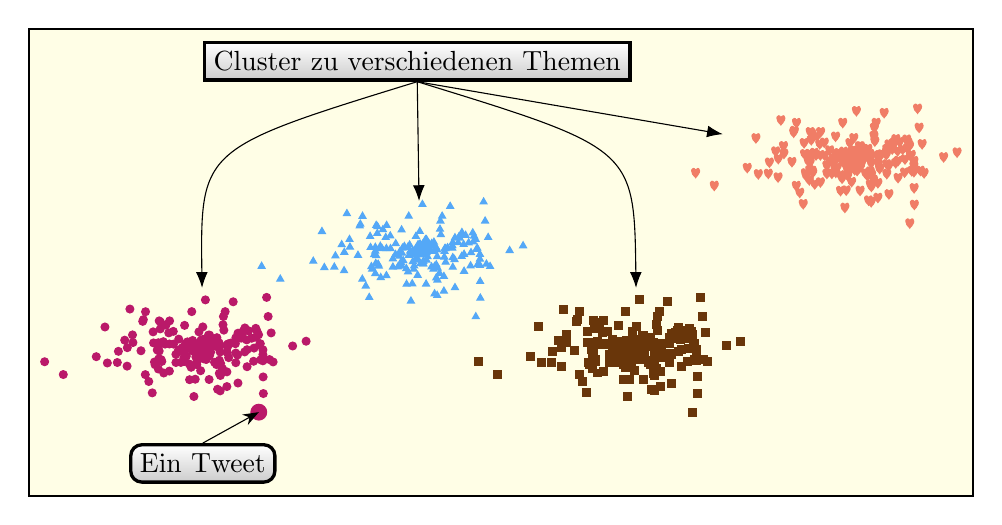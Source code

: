 \begin{tikzpicture}[y=\textwidth/100,x=\textwidth/44, background rectangle/.style={draw=black, thick, fill=yellow!10,},show background rectangle]
\def\marRad{0.5mm}
\definecolor{color0}{rgb}{0.73,0.10,0.41}
\definecolor{color1}{rgb}{0.41,0.21,0.04}
\definecolor{color2}{rgb}{0.33,0.66,0.97}
\definecolor{color3}{rgb}{0.71,0.00,0.15}
\definecolor{color4}{rgb}{0.96,0.16,0.94}
\definecolor{color5}{rgb}{0.55,0.95,0.91}
\definecolor{color6}{rgb}{0.94,0.49,0.40}

\path[fill=color0,draw=color0,mark size=\marRad, mark=*] plot coordinates {(11.03, 13.77)};
\path[fill=color0,draw=color0,mark size=\marRad, mark=*] plot coordinates {(10.76, 8.68)};
\path[fill=color0,draw=color0,mark size=\marRad, mark=*] plot coordinates {(10.76, 7.31)};
\path[fill=color0,draw=color0,mark size=\marRad, mark=*] plot coordinates {(14.14, 10.17)};
\path[fill=color0,draw=color0,mark size=\marRad, mark=*] plot coordinates {(10.55, 10.86)};
\path[fill=color0,draw=color0,mark size=\marRad, mark=*] plot coordinates {(10.40, 10.60)};
\path[fill=color0,draw=color0,mark size=\marRad, mark=*] plot coordinates {(10.28, 10.79)};
\path[fill=color0,draw=color0,mark size=\marRad, mark=*] plot coordinates {(9.16, 12.33)};
\path[fill=color0,draw=color0,mark size=\marRad, mark=*] plot coordinates {(10.02, 10.47)};
\path[fill=color0,draw=color0,mark size=\marRad, mark=*] plot coordinates {(10.01, 10.02)};
\path[fill=color0,draw=color0,mark size=\marRad, mark=*] plot coordinates {(12.57, 11.35)};
\path[fill=color0,draw=color0,mark size=\marRad, mark=*] plot coordinates {(11.40, 14.80)};
\path[fill=color0,draw=color0,mark size=\marRad, mark=*] plot coordinates {(11.14, 10.08)};
\path[fill=color0,draw=color0,mark size=\marRad, mark=*] plot coordinates {(8.46, 7.54)};
\path[fill=color0,draw=color0,mark size=\marRad, mark=*] plot coordinates {(6.78, 10.53)};
\path[fill=color0,draw=color0,mark size=\marRad, mark=*] plot coordinates {(10.01, 10.41)};
\path[fill=color0,draw=color0,mark size=\marRad, mark=*] plot coordinates {(11.13, 9.48)};
\path[fill=color0,draw=color0,mark size=\marRad, mark=*] plot coordinates {(9.65, 6.69)};
\path[fill=color0,draw=color0,mark size=\marRad, mark=*] plot coordinates {(11.88, 11.76)};
\path[fill=color0,draw=color0,mark size=\marRad, mark=*] plot coordinates {(7.51, 6.45)};
\path[fill=color0,draw=color0,mark size=\marRad, mark=*] plot coordinates {(12.79, 5.19)};
\path[fill=color0,draw=color0,mark size=\marRad, mark=*] plot coordinates {(11.52, 9.43)};
\path[fill=color0,draw=color0,mark size=\marRad, mark=*] plot coordinates {(10.00, 10.00)};
\path[fill=color0,draw=color0,mark size=\marRad, mark=*] plot coordinates {(10.19, 9.88)};
\path[fill=color0,draw=color0,mark size=\marRad, mark=*] plot coordinates {(5.49, 12.16)};
\path[fill=color0,draw=color0,mark size=2*\marRad, mark=*] plot coordinates {(12.58, 3.24)};
\path[fill=color0,draw=color0,mark size=\marRad, mark=*] plot coordinates {(11.15, 10.37)};
\path[fill=color0,draw=color0,mark size=\marRad, mark=*] plot coordinates {(11.28, 10.47)};
\path[fill=color0,draw=color0,mark size=\marRad, mark=*] plot coordinates {(9.68, 9.02)};
\path[fill=color0,draw=color0,mark size=\marRad, mark=*] plot coordinates {(10.95, 13.26)};
\path[fill=color0,draw=color0,mark size=\marRad, mark=*] plot coordinates {(9.72, 8.21)};
\path[fill=color0,draw=color0,mark size=\marRad, mark=*] plot coordinates {(12.04, 9.78)};
\path[fill=color0,draw=color0,mark size=\marRad, mark=*] plot coordinates {(10.55, 10.90)};
\path[fill=color0,draw=color0,mark size=\marRad, mark=*] plot coordinates {(9.24, 9.11)};
\path[fill=color0,draw=color0,mark size=\marRad, mark=*] plot coordinates {(10.17, 10.60)};
\path[fill=color0,draw=color0,mark size=\marRad, mark=*] plot coordinates {(9.86, 9.20)};
\path[fill=color0,draw=color0,mark size=\marRad, mark=*] plot coordinates {(10.01, 10.01)};
\path[fill=color0,draw=color0,mark size=\marRad, mark=*] plot coordinates {(9.80, 9.22)};
\path[fill=color0,draw=color0,mark size=\marRad, mark=*] plot coordinates {(9.80, 9.82)};
\path[fill=color0,draw=color0,mark size=\marRad, mark=*] plot coordinates {(10.31, 9.96)};
\path[fill=color0,draw=color0,mark size=\marRad, mark=*] plot coordinates {(7.99, 9.64)};
\path[fill=color0,draw=color0,mark size=\marRad, mark=*] plot coordinates {(9.50, 9.67)};
\path[fill=color0,draw=color0,mark size=\marRad, mark=*] plot coordinates {(8.11, 8.55)};
\path[fill=color0,draw=color0,mark size=\marRad, mark=*] plot coordinates {(8.30, 12.36)};
\path[fill=color0,draw=color0,mark size=\marRad, mark=*] plot coordinates {(11.11, 5.92)};
\path[fill=color0,draw=color0,mark size=\marRad, mark=*] plot coordinates {(12.04, 8.00)};
\path[fill=color0,draw=color0,mark size=\marRad, mark=*] plot coordinates {(7.23, 12.75)};
\path[fill=color0,draw=color0,mark size=\marRad, mark=*] plot coordinates {(10.16, 8.78)};
\path[fill=color0,draw=color0,mark size=\marRad, mark=*] plot coordinates {(10.80, 10.23)};
\path[fill=color0,draw=color0,mark size=\marRad, mark=*] plot coordinates {(8.65, 10.37)};
\path[fill=color0,draw=color0,mark size=\marRad, mark=*] plot coordinates {(11.50, 10.68)};
\path[fill=color0,draw=color0,mark size=\marRad, mark=*] plot coordinates {(9.83, 9.72)};
\path[fill=color0,draw=color0,mark size=\marRad, mark=*] plot coordinates {(10.01, 10.86)};
\path[fill=color0,draw=color0,mark size=\marRad, mark=*] plot coordinates {(10.14, 10.52)};
\path[fill=color0,draw=color0,mark size=\marRad, mark=*] plot coordinates {(11.62, 6.29)};
\path[fill=color0,draw=color0,mark size=\marRad, mark=*] plot coordinates {(12.65, 10.41)};
\path[fill=color0,draw=color0,mark size=\marRad, mark=*] plot coordinates {(11.93, 9.55)};
\path[fill=color0,draw=color0,mark size=\marRad, mark=*] plot coordinates {(7.67, 5.26)};
\path[fill=color0,draw=color0,mark size=\marRad, mark=*] plot coordinates {(9.90, 7.58)};
\path[fill=color0,draw=color0,mark size=\marRad, mark=*] plot coordinates {(12.67, 8.72)};
\path[fill=color0,draw=color0,mark size=\marRad, mark=*] plot coordinates {(12.11, 11.76)};
\path[fill=color0,draw=color0,mark size=\marRad, mark=*] plot coordinates {(10.68, 5.64)};
\path[fill=color0,draw=color0,mark size=\marRad, mark=*] plot coordinates {(10.61, 10.66)};
\path[fill=color0,draw=color0,mark size=\marRad, mark=*] plot coordinates {(11.60, 9.23)};
\path[fill=color0,draw=color0,mark size=\marRad, mark=*] plot coordinates {(8.99, 8.45)};
\path[fill=color0,draw=color0,mark size=\marRad, mark=*] plot coordinates {(11.50, 10.41)};
\path[fill=color0,draw=color0,mark size=\marRad, mark=*] plot coordinates {(10.31, 11.31)};
\path[fill=color0,draw=color0,mark size=\marRad, mark=*] plot coordinates {(12.44, 12.02)};
\path[fill=color0,draw=color0,mark size=\marRad, mark=*] plot coordinates {(12.77, 8.62)};
\path[fill=color0,draw=color0,mark size=\marRad, mark=*] plot coordinates {(7.71, 11.65)};
\path[fill=color0,draw=color0,mark size=\marRad, mark=*] plot coordinates {(10.29, 6.66)};
\path[fill=color0,draw=color0,mark size=\marRad, mark=*] plot coordinates {(10.82, 8.34)};
\path[fill=color0,draw=color0,mark size=\marRad, mark=*] plot coordinates {(13.01, 13.26)};
\path[fill=color0,draw=color0,mark size=\marRad, mark=*] plot coordinates {(2.71, 8.52)};
\path[fill=color0,draw=color0,mark size=\marRad, mark=*] plot coordinates {(10.26, 11.31)};
\path[fill=color0,draw=color0,mark size=\marRad, mark=*] plot coordinates {(10.80, 5.47)};
\path[fill=color0,draw=color0,mark size=\marRad, mark=*] plot coordinates {(8.26, 10.37)};
\path[fill=color0,draw=color0,mark size=\marRad, mark=*] plot coordinates {(12.36, 9.95)};
\path[fill=color0,draw=color0,mark size=\marRad, mark=*] plot coordinates {(7.35, 7.17)};
\path[fill=color0,draw=color0,mark size=\marRad, mark=*] plot coordinates {(9.92, 9.19)};
\path[fill=color0,draw=color0,mark size=\marRad, mark=*] plot coordinates {(5.60, 8.39)};
\path[fill=color0,draw=color0,mark size=\marRad, mark=*] plot coordinates {(10.00, 12.17)};
\path[fill=color0,draw=color0,mark size=\marRad, mark=*] plot coordinates {(10.16, 9.04)};
\path[fill=color0,draw=color0,mark size=\marRad, mark=*] plot coordinates {(10.03, 10.52)};
\path[fill=color0,draw=color0,mark size=\marRad, mark=*] plot coordinates {(8.47, 12.80)};
\path[fill=color0,draw=color0,mark size=\marRad, mark=*] plot coordinates {(10.44, 10.32)};
\path[fill=color0,draw=color0,mark size=\marRad, mark=*] plot coordinates {(12.25, 10.98)};
\path[fill=color0,draw=color0,mark size=\marRad, mark=*] plot coordinates {(6.76, 11.33)};
\path[fill=color0,draw=color0,mark size=\marRad, mark=*] plot coordinates {(10.63, 8.22)};
\path[fill=color0,draw=color0,mark size=\marRad, mark=*] plot coordinates {(11.52, 8.42)};
\path[fill=color0,draw=color0,mark size=\marRad, mark=*] plot coordinates {(9.29, 10.60)};
\path[fill=color0,draw=color0,mark size=\marRad, mark=*] plot coordinates {(9.92, 10.79)};
\path[fill=color0,draw=color0,mark size=\marRad, mark=*] plot coordinates {(9.70, 9.85)};
\path[fill=color0,draw=color0,mark size=\marRad, mark=*] plot coordinates {(9.91, 9.92)};
\path[fill=color0,draw=color0,mark size=\marRad, mark=*] plot coordinates {(11.80, 11.60)};
\path[fill=color0,draw=color0,mark size=\marRad, mark=*] plot coordinates {(10.93, 12.40)};
\path[fill=color0,draw=color0,mark size=\marRad, mark=*] plot coordinates {(9.17, 8.55)};
\path[fill=color0,draw=color0,mark size=\marRad, mark=*] plot coordinates {(12.50, 11.69)};
\path[fill=color0,draw=color0,mark size=\marRad, mark=*] plot coordinates {(7.99, 12.80)};
\path[fill=color0,draw=color0,mark size=\marRad, mark=*] plot coordinates {(10.16, 10.05)};
\path[fill=color0,draw=color0,mark size=\marRad, mark=*] plot coordinates {(7.97, 8.82)};
\path[fill=color0,draw=color0,mark size=\marRad, mark=*] plot coordinates {(7.26, 12.93)};
\path[fill=color0,draw=color0,mark size=\marRad, mark=*] plot coordinates {(10.13, 10.84)};
\path[fill=color0,draw=color0,mark size=\marRad, mark=*] plot coordinates {(9.67, 10.12)};
\path[fill=color0,draw=color0,mark size=\marRad, mark=*] plot coordinates {(11.11, 7.46)};
\path[fill=color0,draw=color0,mark size=\marRad, mark=*] plot coordinates {(8.20, 7.34)};
\path[fill=color0,draw=color0,mark size=\marRad, mark=*] plot coordinates {(11.18, 10.38)};
\path[fill=color0,draw=color0,mark size=\marRad, mark=*] plot coordinates {(14.76, 10.67)};
\path[fill=color0,draw=color0,mark size=\marRad, mark=*] plot coordinates {(7.77, 8.49)};
\path[fill=color0,draw=color0,mark size=\marRad, mark=*] plot coordinates {(12.77, 9.27)};
\path[fill=color0,draw=color0,mark size=\marRad, mark=*] plot coordinates {(9.69, 10.06)};
\path[fill=color0,draw=color0,mark size=\marRad, mark=*] plot coordinates {(8.05, 12.68)};
\path[fill=color0,draw=color0,mark size=\marRad, mark=*] plot coordinates {(10.11, 9.76)};
\path[fill=color0,draw=color0,mark size=\marRad, mark=*] plot coordinates {(10.00, 10.35)};
\path[fill=color0,draw=color0,mark size=\marRad, mark=*] plot coordinates {(9.93, 10.65)};
\path[fill=color0,draw=color0,mark size=\marRad, mark=*] plot coordinates {(9.46, 7.94)};
\path[fill=color0,draw=color0,mark size=\marRad, mark=*] plot coordinates {(13.07, 8.75)};
\path[fill=color0,draw=color0,mark size=\marRad, mark=*] plot coordinates {(11.52, 11.02)};
\path[fill=color0,draw=color0,mark size=\marRad, mark=*] plot coordinates {(10.04, 8.83)};
\path[fill=color0,draw=color0,mark size=\marRad, mark=*] plot coordinates {(9.13, 8.94)};
\path[fill=color0,draw=color0,mark size=\marRad, mark=*] plot coordinates {(8.46, 10.38)};
\path[fill=color0,draw=color0,mark size=\marRad, mark=*] plot coordinates {(11.62, 11.51)};
\path[fill=color0,draw=color0,mark size=\marRad, mark=*] plot coordinates {(10.17, 10.06)};
\path[fill=color0,draw=color0,mark size=\marRad, mark=*] plot coordinates {(6.06, 8.44)};
\path[fill=color0,draw=color0,mark size=\marRad, mark=*] plot coordinates {(9.45, 10.51)};
\path[fill=color0,draw=color0,mark size=\marRad, mark=*] plot coordinates {(12.02, 10.81)};
\path[fill=color0,draw=color0,mark size=\marRad, mark=*] plot coordinates {(10.81, 7.08)};
\path[fill=color0,draw=color0,mark size=\marRad, mark=*] plot coordinates {(11.19, 8.95)};
\path[fill=color0,draw=color0,mark size=\marRad, mark=*] plot coordinates {(10.41, 10.92)};
\path[fill=color0,draw=color0,mark size=\marRad, mark=*] plot coordinates {(7.36, 13.76)};
\path[fill=color0,draw=color0,mark size=\marRad, mark=*] plot coordinates {(7.73, 10.49)};
\path[fill=color0,draw=color0,mark size=\marRad, mark=*] plot coordinates {(10.54, 8.46)};
\path[fill=color0,draw=color0,mark size=\marRad, mark=*] plot coordinates {(7.95, 10.51)};
\path[fill=color0,draw=color0,mark size=\marRad, mark=*] plot coordinates {(9.99, 9.90)};
\path[fill=color0,draw=color0,mark size=\marRad, mark=*] plot coordinates {(3.57, 7.18)};
\path[fill=color0,draw=color0,mark size=\marRad, mark=*] plot coordinates {(7.80, 8.21)};
\path[fill=color0,draw=color0,mark size=\marRad, mark=*] plot coordinates {(11.94, 12.06)};
\path[fill=color0,draw=color0,mark size=\marRad, mark=*] plot coordinates {(8.89, 10.89)};
\path[fill=color0,draw=color0,mark size=\marRad, mark=*] plot coordinates {(10.23, 10.42)};
\path[fill=color0,draw=color0,mark size=\marRad, mark=*] plot coordinates {(12.61, 10.29)};
\path[fill=color0,draw=color0,mark size=\marRad, mark=*] plot coordinates {(9.80, 10.18)};
\path[fill=color0,draw=color0,mark size=\marRad, mark=*] plot coordinates {(10.97, 11.83)};
\path[fill=color0,draw=color0,mark size=\marRad, mark=*] plot coordinates {(8.04, 11.96)};
\path[fill=color0,draw=color0,mark size=\marRad, mark=*] plot coordinates {(10.14, 9.91)};
\path[fill=color0,draw=color0,mark size=\marRad, mark=*] plot coordinates {(10.65, 11.04)};
\path[fill=color0,draw=color0,mark size=\marRad, mark=*] plot coordinates {(10.12, 15.00)};
\path[fill=color0,draw=color0,mark size=\marRad, mark=*] plot coordinates {(11.77, 10.99)};
\path[fill=color0,draw=color0,mark size=\marRad, mark=*] plot coordinates {(9.49, 13.77)};
\path[fill=color0,draw=color0,mark size=\marRad, mark=*] plot coordinates {(12.78, 6.93)};
\path[fill=color0,draw=color0,mark size=\marRad, mark=*] plot coordinates {(7.95, 7.76)};
\path[fill=color0,draw=color0,mark size=\marRad, mark=*] plot coordinates {(8.76, 8.44)};
\path[fill=color0,draw=color0,mark size=\marRad, mark=*] plot coordinates {(10.74, 10.34)};
\path[fill=color0,draw=color0,mark size=\marRad, mark=*] plot coordinates {(5.09, 9.05)};
\path[fill=color0,draw=color0,mark size=\marRad, mark=*] plot coordinates {(12.34, 8.57)};
\path[fill=color0,draw=color0,mark size=\marRad, mark=*] plot coordinates {(9.20, 10.42)};
\path[fill=color0,draw=color0,mark size=\marRad, mark=*] plot coordinates {(9.07, 10.02)};
\path[fill=color0,draw=color0,mark size=\marRad, mark=*] plot coordinates {(8.76, 9.30)};
\path[fill=color0,draw=color0,mark size=\marRad, mark=*] plot coordinates {(8.18, 10.62)};
\path[fill=color0,draw=color0,mark size=\marRad, mark=*] plot coordinates {(12.94, 15.26)};
\path[fill=color0,draw=color0,mark size=\marRad, mark=*] plot coordinates {(10.91, 7.79)};
\path[fill=color0,draw=color0,mark size=\marRad, mark=*] plot coordinates {(9.74, 8.57)};
\path[fill=color0,draw=color0,mark size=\marRad, mark=*] plot coordinates {(9.18, 9.89)};
\path[fill=color0,draw=color0,mark size=\marRad, mark=*] plot coordinates {(8.88, 9.76)};
\path[fill=color0,draw=color0,mark size=\marRad, mark=*] plot coordinates {(9.82, 11.65)};
\path[fill=color0,draw=color0,mark size=\marRad, mark=*] plot coordinates {(12.46, 11.08)};
\path[fill=color0,draw=color0,mark size=\marRad, mark=*] plot coordinates {(7.90, 9.75)};
\path[fill=color0,draw=color0,mark size=\marRad, mark=*] plot coordinates {(9.39, 6.64)};
\path[fill=color0,draw=color0,mark size=\marRad, mark=*] plot coordinates {(9.68, 9.94)};
\path[fill=color0,draw=color0,mark size=\marRad, mark=*] plot coordinates {(8.64, 11.70)};
\path[fill=color0,draw=color0,mark size=\marRad, mark=*] plot coordinates {(13.24, 8.50)};
\path[fill=color0,draw=color0,mark size=\marRad, mark=*] plot coordinates {(6.40, 10.78)};
\path[fill=color0,draw=color0,mark size=\marRad, mark=*] plot coordinates {(10.68, 8.50)};
\path[fill=color0,draw=color0,mark size=\marRad, mark=*] plot coordinates {(10.01, 10.02)};
\path[fill=color0,draw=color0,mark size=\marRad, mark=*] plot coordinates {(10.15, 8.76)};
\path[fill=color0,draw=color0,mark size=\marRad, mark=*] plot coordinates {(8.43, 11.54)};
\path[fill=color0,draw=color0,mark size=\marRad, mark=*] plot coordinates {(9.93, 10.43)};
\path[fill=color0,draw=color0,mark size=\marRad, mark=*] plot coordinates {(10.01, 10.00)};
\path[fill=color0,draw=color0,mark size=\marRad, mark=*] plot coordinates {(9.59, 4.88)};
\path[fill=color0,draw=color0,mark size=\marRad, mark=*] plot coordinates {(10.31, 9.16)};
\path[fill=color0,draw=color0,mark size=\marRad, mark=*] plot coordinates {(11.83, 11.48)};
\path[fill=color0,draw=color0,mark size=\marRad, mark=*] plot coordinates {(6.51, 8.06)};
\path[fill=color0,draw=color0,mark size=\marRad, mark=*] plot coordinates {(10.41, 10.10)};
\path[fill=color0,draw=color0,mark size=\marRad, mark=*] plot coordinates {(10.75, 10.50)};
\path[fill=color0,draw=color0,mark size=\marRad, mark=*] plot coordinates {(9.05, 9.59)};
\path[fill=color0,draw=color0,mark size=\marRad, mark=*] plot coordinates {(6.64, 14.04)};
\path[fill=color0,draw=color0,mark size=\marRad, mark=*] plot coordinates {(10.66, 10.08)};
\path[fill=color0,draw=color0,mark size=\marRad, mark=*] plot coordinates {(9.38, 8.28)};
\path[fill=color0,draw=color0,mark size=\marRad, mark=*] plot coordinates {(8.08, 8.74)};
\path[fill=color0,draw=color0,mark size=\marRad, mark=*] plot coordinates {(12.77, 9.77)};
\path[fill=color0,draw=color0,mark size=\marRad, mark=*] plot coordinates {(10.80, 9.54)};
\path[fill=color0,draw=color0,mark size=\marRad, mark=*] plot coordinates {(9.82, 10.37)};
\path[fill=color0,draw=color0,mark size=\marRad, mark=*] plot coordinates {(6.11, 9.61)};
\path[fill=color0,draw=color0,mark size=\marRad, mark=*] plot coordinates {(7.15, 9.67)};
\path[fill=color0,draw=color0,mark size=\marRad, mark=*] plot coordinates {(9.56, 10.12)};
\path[fill=color0,draw=color0,mark size=\marRad, mark=*] plot coordinates {(7.95, 10.11)};
\path[fill=color0,draw=color0,mark size=\marRad, mark=*] plot coordinates {(10.36, 9.52)};
\path[fill=color0,draw=color0,mark size=\marRad, mark=*] plot coordinates {(13.15, 11.54)};
\path[fill=color0,draw=color0,mark size=\marRad, mark=*] plot coordinates {(10.06, 9.72)};
\path[fill=color0,draw=color0,mark size=\marRad, mark=*] plot coordinates {(9.53, 10.75)};
\path[fill=color0,draw=color0,mark size=\marRad, mark=*] plot coordinates {(6.52, 9.99)};
\path[fill=color1,draw=color1,mark size=\marRad, mark=square*] plot coordinates {(31.03, 13.77)};
\path[fill=color1,draw=color1,mark size=\marRad, mark=square*] plot coordinates {(30.76, 8.68)};
\path[fill=color1,draw=color1,mark size=\marRad, mark=square*] plot coordinates {(30.76, 7.31)};
\path[fill=color1,draw=color1,mark size=\marRad, mark=square*] plot coordinates {(34.14, 10.17)};
\path[fill=color1,draw=color1,mark size=\marRad, mark=square*] plot coordinates {(30.55, 10.86)};
\path[fill=color1,draw=color1,mark size=\marRad, mark=square*] plot coordinates {(30.40, 10.60)};
\path[fill=color1,draw=color1,mark size=\marRad, mark=square*] plot coordinates {(30.28, 10.79)};
\path[fill=color1,draw=color1,mark size=\marRad, mark=square*] plot coordinates {(29.16, 12.33)};
\path[fill=color1,draw=color1,mark size=\marRad, mark=square*] plot coordinates {(30.02, 10.47)};
\path[fill=color1,draw=color1,mark size=\marRad, mark=square*] plot coordinates {(30.01, 10.02)};
\path[fill=color1,draw=color1,mark size=\marRad, mark=square*] plot coordinates {(32.57, 11.35)};
\path[fill=color1,draw=color1,mark size=\marRad, mark=square*] plot coordinates {(31.40, 14.80)};
\path[fill=color1,draw=color1,mark size=\marRad, mark=square*] plot coordinates {(31.14, 10.08)};
\path[fill=color1,draw=color1,mark size=\marRad, mark=square*] plot coordinates {(28.46, 7.54)};
\path[fill=color1,draw=color1,mark size=\marRad, mark=square*] plot coordinates {(26.78, 10.53)};
\path[fill=color1,draw=color1,mark size=\marRad, mark=square*] plot coordinates {(30.01, 10.41)};
\path[fill=color1,draw=color1,mark size=\marRad, mark=square*] plot coordinates {(31.13, 9.48)};
\path[fill=color1,draw=color1,mark size=\marRad, mark=square*] plot coordinates {(29.65, 6.69)};
\path[fill=color1,draw=color1,mark size=\marRad, mark=square*] plot coordinates {(31.88, 11.76)};
\path[fill=color1,draw=color1,mark size=\marRad, mark=square*] plot coordinates {(27.51, 6.45)};
\path[fill=color1,draw=color1,mark size=\marRad, mark=square*] plot coordinates {(32.79, 5.19)};
\path[fill=color1,draw=color1,mark size=\marRad, mark=square*] plot coordinates {(31.52, 9.43)};
\path[fill=color1,draw=color1,mark size=\marRad, mark=square*] plot coordinates {(30.00, 10.00)};
\path[fill=color1,draw=color1,mark size=\marRad, mark=square*] plot coordinates {(30.19, 9.88)};
\path[fill=color1,draw=color1,mark size=\marRad, mark=square*] plot coordinates {(25.49, 12.16)};
\path[fill=color1,draw=color1,mark size=\marRad, mark=square*] plot coordinates {(32.58, 3.24)};
\path[fill=color1,draw=color1,mark size=\marRad, mark=square*] plot coordinates {(31.15, 10.37)};
\path[fill=color1,draw=color1,mark size=\marRad, mark=square*] plot coordinates {(31.28, 10.47)};
\path[fill=color1,draw=color1,mark size=\marRad, mark=square*] plot coordinates {(29.68, 9.02)};
\path[fill=color1,draw=color1,mark size=\marRad, mark=square*] plot coordinates {(30.95, 13.26)};
\path[fill=color1,draw=color1,mark size=\marRad, mark=square*] plot coordinates {(29.72, 8.21)};
\path[fill=color1,draw=color1,mark size=\marRad, mark=square*] plot coordinates {(32.04, 9.78)};
\path[fill=color1,draw=color1,mark size=\marRad, mark=square*] plot coordinates {(30.55, 10.90)};
\path[fill=color1,draw=color1,mark size=\marRad, mark=square*] plot coordinates {(29.24, 9.11)};
\path[fill=color1,draw=color1,mark size=\marRad, mark=square*] plot coordinates {(30.17, 10.60)};
\path[fill=color1,draw=color1,mark size=\marRad, mark=square*] plot coordinates {(29.86, 9.20)};
\path[fill=color1,draw=color1,mark size=\marRad, mark=square*] plot coordinates {(30.01, 10.01)};
\path[fill=color1,draw=color1,mark size=\marRad, mark=square*] plot coordinates {(29.80, 9.22)};
\path[fill=color1,draw=color1,mark size=\marRad, mark=square*] plot coordinates {(29.80, 9.82)};
\path[fill=color1,draw=color1,mark size=\marRad, mark=square*] plot coordinates {(30.31, 9.96)};
\path[fill=color1,draw=color1,mark size=\marRad, mark=square*] plot coordinates {(27.99, 9.64)};
\path[fill=color1,draw=color1,mark size=\marRad, mark=square*] plot coordinates {(29.50, 9.67)};
\path[fill=color1,draw=color1,mark size=\marRad, mark=square*] plot coordinates {(28.11, 8.55)};
\path[fill=color1,draw=color1,mark size=\marRad, mark=square*] plot coordinates {(28.30, 12.36)};
\path[fill=color1,draw=color1,mark size=\marRad, mark=square*] plot coordinates {(31.11, 5.92)};
\path[fill=color1,draw=color1,mark size=\marRad, mark=square*] plot coordinates {(32.04, 8.00)};
\path[fill=color1,draw=color1,mark size=\marRad, mark=square*] plot coordinates {(27.23, 12.75)};
\path[fill=color1,draw=color1,mark size=\marRad, mark=square*] plot coordinates {(30.16, 8.78)};
\path[fill=color1,draw=color1,mark size=\marRad, mark=square*] plot coordinates {(30.80, 10.23)};
\path[fill=color1,draw=color1,mark size=\marRad, mark=square*] plot coordinates {(28.65, 10.37)};
\path[fill=color1,draw=color1,mark size=\marRad, mark=square*] plot coordinates {(31.50, 10.68)};
\path[fill=color1,draw=color1,mark size=\marRad, mark=square*] plot coordinates {(29.83, 9.72)};
\path[fill=color1,draw=color1,mark size=\marRad, mark=square*] plot coordinates {(30.01, 10.86)};
\path[fill=color1,draw=color1,mark size=\marRad, mark=square*] plot coordinates {(30.14, 10.52)};
\path[fill=color1,draw=color1,mark size=\marRad, mark=square*] plot coordinates {(31.62, 6.29)};
\path[fill=color1,draw=color1,mark size=\marRad, mark=square*] plot coordinates {(32.65, 10.41)};
\path[fill=color1,draw=color1,mark size=\marRad, mark=square*] plot coordinates {(31.93, 9.55)};
\path[fill=color1,draw=color1,mark size=\marRad, mark=square*] plot coordinates {(27.67, 5.26)};
\path[fill=color1,draw=color1,mark size=\marRad, mark=square*] plot coordinates {(29.90, 7.58)};
\path[fill=color1,draw=color1,mark size=\marRad, mark=square*] plot coordinates {(32.67, 8.72)};
\path[fill=color1,draw=color1,mark size=\marRad, mark=square*] plot coordinates {(32.11, 11.76)};
\path[fill=color1,draw=color1,mark size=\marRad, mark=square*] plot coordinates {(30.68, 5.64)};
\path[fill=color1,draw=color1,mark size=\marRad, mark=square*] plot coordinates {(30.61, 10.66)};
\path[fill=color1,draw=color1,mark size=\marRad, mark=square*] plot coordinates {(31.60, 9.23)};
\path[fill=color1,draw=color1,mark size=\marRad, mark=square*] plot coordinates {(28.99, 8.45)};
\path[fill=color1,draw=color1,mark size=\marRad, mark=square*] plot coordinates {(31.50, 10.41)};
\path[fill=color1,draw=color1,mark size=\marRad, mark=square*] plot coordinates {(30.31, 11.31)};
\path[fill=color1,draw=color1,mark size=\marRad, mark=square*] plot coordinates {(32.44, 12.02)};
\path[fill=color1,draw=color1,mark size=\marRad, mark=square*] plot coordinates {(32.77, 8.62)};
\path[fill=color1,draw=color1,mark size=\marRad, mark=square*] plot coordinates {(27.71, 11.65)};
\path[fill=color1,draw=color1,mark size=\marRad, mark=square*] plot coordinates {(30.29, 6.66)};
\path[fill=color1,draw=color1,mark size=\marRad, mark=square*] plot coordinates {(30.82, 8.34)};
\path[fill=color1,draw=color1,mark size=\marRad, mark=square*] plot coordinates {(33.01, 13.26)};
\path[fill=color1,draw=color1,mark size=\marRad, mark=square*] plot coordinates {(22.71, 8.52)};
\path[fill=color1,draw=color1,mark size=\marRad, mark=square*] plot coordinates {(30.26, 11.31)};
\path[fill=color1,draw=color1,mark size=\marRad, mark=square*] plot coordinates {(30.80, 5.47)};
\path[fill=color1,draw=color1,mark size=\marRad, mark=square*] plot coordinates {(28.26, 10.37)};
\path[fill=color1,draw=color1,mark size=\marRad, mark=square*] plot coordinates {(32.36, 9.95)};
\path[fill=color1,draw=color1,mark size=\marRad, mark=square*] plot coordinates {(27.35, 7.17)};
\path[fill=color1,draw=color1,mark size=\marRad, mark=square*] plot coordinates {(29.92, 9.19)};
\path[fill=color1,draw=color1,mark size=\marRad, mark=square*] plot coordinates {(25.60, 8.39)};
\path[fill=color1,draw=color1,mark size=\marRad, mark=square*] plot coordinates {(30.00, 12.17)};
\path[fill=color1,draw=color1,mark size=\marRad, mark=square*] plot coordinates {(30.16, 9.04)};
\path[fill=color1,draw=color1,mark size=\marRad, mark=square*] plot coordinates {(30.03, 10.52)};
\path[fill=color1,draw=color1,mark size=\marRad, mark=square*] plot coordinates {(28.47, 12.80)};
\path[fill=color1,draw=color1,mark size=\marRad, mark=square*] plot coordinates {(30.44, 10.32)};
\path[fill=color1,draw=color1,mark size=\marRad, mark=square*] plot coordinates {(32.25, 10.98)};
\path[fill=color1,draw=color1,mark size=\marRad, mark=square*] plot coordinates {(26.76, 11.33)};
\path[fill=color1,draw=color1,mark size=\marRad, mark=square*] plot coordinates {(30.63, 8.22)};
\path[fill=color1,draw=color1,mark size=\marRad, mark=square*] plot coordinates {(31.52, 8.42)};
\path[fill=color1,draw=color1,mark size=\marRad, mark=square*] plot coordinates {(29.29, 10.60)};
\path[fill=color1,draw=color1,mark size=\marRad, mark=square*] plot coordinates {(29.92, 10.79)};
\path[fill=color1,draw=color1,mark size=\marRad, mark=square*] plot coordinates {(29.70, 9.85)};
\path[fill=color1,draw=color1,mark size=\marRad, mark=square*] plot coordinates {(29.91, 9.92)};
\path[fill=color1,draw=color1,mark size=\marRad, mark=square*] plot coordinates {(31.80, 11.60)};
\path[fill=color1,draw=color1,mark size=\marRad, mark=square*] plot coordinates {(30.93, 12.40)};
\path[fill=color1,draw=color1,mark size=\marRad, mark=square*] plot coordinates {(29.17, 8.55)};
\path[fill=color1,draw=color1,mark size=\marRad, mark=square*] plot coordinates {(32.50, 11.69)};
\path[fill=color1,draw=color1,mark size=\marRad, mark=square*] plot coordinates {(27.99, 12.80)};
\path[fill=color1,draw=color1,mark size=\marRad, mark=square*] plot coordinates {(30.16, 10.05)};
\path[fill=color1,draw=color1,mark size=\marRad, mark=square*] plot coordinates {(27.97, 8.82)};
\path[fill=color1,draw=color1,mark size=\marRad, mark=square*] plot coordinates {(27.26, 12.93)};
\path[fill=color1,draw=color1,mark size=\marRad, mark=square*] plot coordinates {(30.13, 10.84)};
\path[fill=color1,draw=color1,mark size=\marRad, mark=square*] plot coordinates {(29.67, 10.12)};
\path[fill=color1,draw=color1,mark size=\marRad, mark=square*] plot coordinates {(31.11, 7.46)};
\path[fill=color1,draw=color1,mark size=\marRad, mark=square*] plot coordinates {(28.20, 7.34)};
\path[fill=color1,draw=color1,mark size=\marRad, mark=square*] plot coordinates {(31.18, 10.38)};
\path[fill=color1,draw=color1,mark size=\marRad, mark=square*] plot coordinates {(34.76, 10.67)};
\path[fill=color1,draw=color1,mark size=\marRad, mark=square*] plot coordinates {(27.77, 8.49)};
\path[fill=color1,draw=color1,mark size=\marRad, mark=square*] plot coordinates {(32.77, 9.27)};
\path[fill=color1,draw=color1,mark size=\marRad, mark=square*] plot coordinates {(29.69, 10.06)};
\path[fill=color1,draw=color1,mark size=\marRad, mark=square*] plot coordinates {(28.05, 12.68)};
\path[fill=color1,draw=color1,mark size=\marRad, mark=square*] plot coordinates {(30.11, 9.76)};
\path[fill=color1,draw=color1,mark size=\marRad, mark=square*] plot coordinates {(30.00, 10.35)};
\path[fill=color1,draw=color1,mark size=\marRad, mark=square*] plot coordinates {(29.93, 10.65)};
\path[fill=color1,draw=color1,mark size=\marRad, mark=square*] plot coordinates {(29.46, 7.94)};
\path[fill=color1,draw=color1,mark size=\marRad, mark=square*] plot coordinates {(33.07, 8.75)};
\path[fill=color1,draw=color1,mark size=\marRad, mark=square*] plot coordinates {(31.52, 11.02)};
\path[fill=color1,draw=color1,mark size=\marRad, mark=square*] plot coordinates {(30.04, 8.83)};
\path[fill=color1,draw=color1,mark size=\marRad, mark=square*] plot coordinates {(29.13, 8.94)};
\path[fill=color1,draw=color1,mark size=\marRad, mark=square*] plot coordinates {(28.46, 10.38)};
\path[fill=color1,draw=color1,mark size=\marRad, mark=square*] plot coordinates {(31.62, 11.51)};
\path[fill=color1,draw=color1,mark size=\marRad, mark=square*] plot coordinates {(30.17, 10.06)};
\path[fill=color1,draw=color1,mark size=\marRad, mark=square*] plot coordinates {(26.06, 8.44)};
\path[fill=color1,draw=color1,mark size=\marRad, mark=square*] plot coordinates {(29.45, 10.51)};
\path[fill=color1,draw=color1,mark size=\marRad, mark=square*] plot coordinates {(32.02, 10.81)};
\path[fill=color1,draw=color1,mark size=\marRad, mark=square*] plot coordinates {(30.81, 7.08)};
\path[fill=color1,draw=color1,mark size=\marRad, mark=square*] plot coordinates {(31.19, 8.95)};
\path[fill=color1,draw=color1,mark size=\marRad, mark=square*] plot coordinates {(30.41, 10.92)};
\path[fill=color1,draw=color1,mark size=\marRad, mark=square*] plot coordinates {(27.36, 13.76)};
\path[fill=color1,draw=color1,mark size=\marRad, mark=square*] plot coordinates {(27.73, 10.49)};
\path[fill=color1,draw=color1,mark size=\marRad, mark=square*] plot coordinates {(30.54, 8.46)};
\path[fill=color1,draw=color1,mark size=\marRad, mark=square*] plot coordinates {(27.95, 10.51)};
\path[fill=color1,draw=color1,mark size=\marRad, mark=square*] plot coordinates {(29.99, 9.90)};
\path[fill=color1,draw=color1,mark size=\marRad, mark=square*] plot coordinates {(23.57, 7.18)};
\path[fill=color1,draw=color1,mark size=\marRad, mark=square*] plot coordinates {(27.80, 8.21)};
\path[fill=color1,draw=color1,mark size=\marRad, mark=square*] plot coordinates {(31.94, 12.06)};
\path[fill=color1,draw=color1,mark size=\marRad, mark=square*] plot coordinates {(28.89, 10.89)};
\path[fill=color1,draw=color1,mark size=\marRad, mark=square*] plot coordinates {(30.23, 10.42)};
\path[fill=color1,draw=color1,mark size=\marRad, mark=square*] plot coordinates {(32.61, 10.29)};
\path[fill=color1,draw=color1,mark size=\marRad, mark=square*] plot coordinates {(29.80, 10.18)};
\path[fill=color1,draw=color1,mark size=\marRad, mark=square*] plot coordinates {(30.97, 11.83)};
\path[fill=color1,draw=color1,mark size=\marRad, mark=square*] plot coordinates {(28.04, 11.96)};
\path[fill=color1,draw=color1,mark size=\marRad, mark=square*] plot coordinates {(30.14, 9.91)};
\path[fill=color1,draw=color1,mark size=\marRad, mark=square*] plot coordinates {(30.65, 11.04)};
\path[fill=color1,draw=color1,mark size=\marRad, mark=square*] plot coordinates {(30.12, 15.00)};
\path[fill=color1,draw=color1,mark size=\marRad, mark=square*] plot coordinates {(31.77, 10.99)};
\path[fill=color1,draw=color1,mark size=\marRad, mark=square*] plot coordinates {(29.49, 13.77)};
\path[fill=color1,draw=color1,mark size=\marRad, mark=square*] plot coordinates {(32.78, 6.93)};
\path[fill=color1,draw=color1,mark size=\marRad, mark=square*] plot coordinates {(27.95, 7.76)};
\path[fill=color1,draw=color1,mark size=\marRad, mark=square*] plot coordinates {(28.76, 8.44)};
\path[fill=color1,draw=color1,mark size=\marRad, mark=square*] plot coordinates {(30.74, 10.34)};
\path[fill=color1,draw=color1,mark size=\marRad, mark=square*] plot coordinates {(25.09, 9.05)};
\path[fill=color1,draw=color1,mark size=\marRad, mark=square*] plot coordinates {(32.34, 8.57)};
\path[fill=color1,draw=color1,mark size=\marRad, mark=square*] plot coordinates {(29.20, 10.42)};
\path[fill=color1,draw=color1,mark size=\marRad, mark=square*] plot coordinates {(29.07, 10.02)};
\path[fill=color1,draw=color1,mark size=\marRad, mark=square*] plot coordinates {(28.76, 9.30)};
\path[fill=color1,draw=color1,mark size=\marRad, mark=square*] plot coordinates {(28.18, 10.62)};
\path[fill=color1,draw=color1,mark size=\marRad, mark=square*] plot coordinates {(32.94, 15.26)};
\path[fill=color1,draw=color1,mark size=\marRad, mark=square*] plot coordinates {(30.91, 7.79)};
\path[fill=color1,draw=color1,mark size=\marRad, mark=square*] plot coordinates {(29.74, 8.57)};
\path[fill=color1,draw=color1,mark size=\marRad, mark=square*] plot coordinates {(29.18, 9.89)};
\path[fill=color1,draw=color1,mark size=\marRad, mark=square*] plot coordinates {(28.88, 9.76)};
\path[fill=color1,draw=color1,mark size=\marRad, mark=square*] plot coordinates {(29.82, 11.65)};
\path[fill=color1,draw=color1,mark size=\marRad, mark=square*] plot coordinates {(32.46, 11.08)};
\path[fill=color1,draw=color1,mark size=\marRad, mark=square*] plot coordinates {(27.90, 9.75)};
\path[fill=color1,draw=color1,mark size=\marRad, mark=square*] plot coordinates {(29.39, 6.64)};
\path[fill=color1,draw=color1,mark size=\marRad, mark=square*] plot coordinates {(29.68, 9.94)};
\path[fill=color1,draw=color1,mark size=\marRad, mark=square*] plot coordinates {(28.64, 11.70)};
\path[fill=color1,draw=color1,mark size=\marRad, mark=square*] plot coordinates {(33.24, 8.50)};
\path[fill=color1,draw=color1,mark size=\marRad, mark=square*] plot coordinates {(26.40, 10.78)};
\path[fill=color1,draw=color1,mark size=\marRad, mark=square*] plot coordinates {(30.68, 8.50)};
\path[fill=color1,draw=color1,mark size=\marRad, mark=square*] plot coordinates {(30.01, 10.02)};
\path[fill=color1,draw=color1,mark size=\marRad, mark=square*] plot coordinates {(30.15, 8.76)};
\path[fill=color1,draw=color1,mark size=\marRad, mark=square*] plot coordinates {(28.43, 11.54)};
\path[fill=color1,draw=color1,mark size=\marRad, mark=square*] plot coordinates {(29.93, 10.43)};
\path[fill=color1,draw=color1,mark size=\marRad, mark=square*] plot coordinates {(30.01, 10.00)};
\path[fill=color1,draw=color1,mark size=\marRad, mark=square*] plot coordinates {(29.59, 4.88)};
\path[fill=color1,draw=color1,mark size=\marRad, mark=square*] plot coordinates {(30.31, 9.16)};
\path[fill=color1,draw=color1,mark size=\marRad, mark=square*] plot coordinates {(31.83, 11.48)};
\path[fill=color1,draw=color1,mark size=\marRad, mark=square*] plot coordinates {(26.51, 8.06)};
\path[fill=color1,draw=color1,mark size=\marRad, mark=square*] plot coordinates {(30.41, 10.10)};
\path[fill=color1,draw=color1,mark size=\marRad, mark=square*] plot coordinates {(30.75, 10.50)};
\path[fill=color1,draw=color1,mark size=\marRad, mark=square*] plot coordinates {(29.05, 9.59)};
\path[fill=color1,draw=color1,mark size=\marRad, mark=square*] plot coordinates {(26.64, 14.04)};
\path[fill=color1,draw=color1,mark size=\marRad, mark=square*] plot coordinates {(30.66, 10.08)};
\path[fill=color1,draw=color1,mark size=\marRad, mark=square*] plot coordinates {(29.38, 8.28)};
\path[fill=color1,draw=color1,mark size=\marRad, mark=square*] plot coordinates {(28.08, 8.74)};
\path[fill=color1,draw=color1,mark size=\marRad, mark=square*] plot coordinates {(32.77, 9.77)};
\path[fill=color1,draw=color1,mark size=\marRad, mark=square*] plot coordinates {(30.80, 9.54)};
\path[fill=color1,draw=color1,mark size=\marRad, mark=square*] plot coordinates {(29.82, 10.37)};
\path[fill=color1,draw=color1,mark size=\marRad, mark=square*] plot coordinates {(26.11, 9.61)};
\path[fill=color1,draw=color1,mark size=\marRad, mark=square*] plot coordinates {(27.15, 9.67)};
\path[fill=color1,draw=color1,mark size=\marRad, mark=square*] plot coordinates {(29.56, 10.12)};
\path[fill=color1,draw=color1,mark size=\marRad, mark=square*] plot coordinates {(27.95, 10.11)};
\path[fill=color1,draw=color1,mark size=\marRad, mark=square*] plot coordinates {(30.36, 9.52)};
\path[fill=color1,draw=color1,mark size=\marRad, mark=square*] plot coordinates {(33.15, 11.54)};
\path[fill=color1,draw=color1,mark size=\marRad, mark=square*] plot coordinates {(30.06, 9.72)};
\path[fill=color1,draw=color1,mark size=\marRad, mark=square*] plot coordinates {(29.53, 10.75)};
\path[fill=color1,draw=color1,mark size=\marRad, mark=square*] plot coordinates {(26.52, 9.99)};
\path[fill=color2,draw=color2,mark size=\marRad, mark=triangle*] plot coordinates {(21.03, 23.77)};
\path[fill=color2,draw=color2,mark size=\marRad, mark=triangle*] plot coordinates {(20.76, 18.68)};
\path[fill=color2,draw=color2,mark size=\marRad, mark=triangle*] plot coordinates {(20.76, 17.31)};
\path[fill=color2,draw=color2,mark size=\marRad, mark=triangle*] plot coordinates {(24.14, 20.17)};
\path[fill=color2,draw=color2,mark size=\marRad, mark=triangle*] plot coordinates {(20.55, 20.86)};
\path[fill=color2,draw=color2,mark size=\marRad, mark=triangle*] plot coordinates {(20.40, 20.60)};
\path[fill=color2,draw=color2,mark size=\marRad, mark=triangle*] plot coordinates {(20.28, 20.79)};
\path[fill=color2,draw=color2,mark size=\marRad, mark=triangle*] plot coordinates {(19.16, 22.33)};
\path[fill=color2,draw=color2,mark size=\marRad, mark=triangle*] plot coordinates {(20.02, 20.47)};
\path[fill=color2,draw=color2,mark size=\marRad, mark=triangle*] plot coordinates {(20.01, 20.02)};
\path[fill=color2,draw=color2,mark size=\marRad, mark=triangle*] plot coordinates {(22.57, 21.35)};
\path[fill=color2,draw=color2,mark size=\marRad, mark=triangle*] plot coordinates {(21.40, 24.80)};
\path[fill=color2,draw=color2,mark size=\marRad, mark=triangle*] plot coordinates {(21.14, 20.08)};
\path[fill=color2,draw=color2,mark size=\marRad, mark=triangle*] plot coordinates {(18.46, 17.54)};
\path[fill=color2,draw=color2,mark size=\marRad, mark=triangle*] plot coordinates {(16.78, 20.53)};
\path[fill=color2,draw=color2,mark size=\marRad, mark=triangle*] plot coordinates {(20.01, 20.41)};
\path[fill=color2,draw=color2,mark size=\marRad, mark=triangle*] plot coordinates {(21.13, 19.48)};
\path[fill=color2,draw=color2,mark size=\marRad, mark=triangle*] plot coordinates {(19.65, 16.69)};
\path[fill=color2,draw=color2,mark size=\marRad, mark=triangle*] plot coordinates {(21.88, 21.76)};
\path[fill=color2,draw=color2,mark size=\marRad, mark=triangle*] plot coordinates {(17.51, 16.45)};
\path[fill=color2,draw=color2,mark size=\marRad, mark=triangle*] plot coordinates {(22.79, 15.19)};
\path[fill=color2,draw=color2,mark size=\marRad, mark=triangle*] plot coordinates {(21.52, 19.43)};
\path[fill=color2,draw=color2,mark size=\marRad, mark=triangle*] plot coordinates {(20.00, 20.00)};
\path[fill=color2,draw=color2,mark size=\marRad, mark=triangle*] plot coordinates {(20.19, 19.88)};
\path[fill=color2,draw=color2,mark size=\marRad, mark=triangle*] plot coordinates {(15.49, 22.16)};
\path[fill=color2,draw=color2,mark size=\marRad, mark=triangle*] plot coordinates {(22.58, 13.24)};
\path[fill=color2,draw=color2,mark size=\marRad, mark=triangle*] plot coordinates {(21.15, 20.37)};
\path[fill=color2,draw=color2,mark size=\marRad, mark=triangle*] plot coordinates {(21.28, 20.47)};
\path[fill=color2,draw=color2,mark size=\marRad, mark=triangle*] plot coordinates {(19.68, 19.02)};
\path[fill=color2,draw=color2,mark size=\marRad, mark=triangle*] plot coordinates {(20.95, 23.26)};
\path[fill=color2,draw=color2,mark size=\marRad, mark=triangle*] plot coordinates {(19.72, 18.21)};
\path[fill=color2,draw=color2,mark size=\marRad, mark=triangle*] plot coordinates {(22.04, 19.78)};
\path[fill=color2,draw=color2,mark size=\marRad, mark=triangle*] plot coordinates {(20.55, 20.90)};
\path[fill=color2,draw=color2,mark size=\marRad, mark=triangle*] plot coordinates {(19.24, 19.11)};
\path[fill=color2,draw=color2,mark size=\marRad, mark=triangle*] plot coordinates {(20.17, 20.60)};
\path[fill=color2,draw=color2,mark size=\marRad, mark=triangle*] plot coordinates {(19.86, 19.20)};
\path[fill=color2,draw=color2,mark size=\marRad, mark=triangle*] plot coordinates {(20.01, 20.01)};
\path[fill=color2,draw=color2,mark size=\marRad, mark=triangle*] plot coordinates {(19.80, 19.22)};
\path[fill=color2,draw=color2,mark size=\marRad, mark=triangle*] plot coordinates {(19.80, 19.82)};
\path[fill=color2,draw=color2,mark size=\marRad, mark=triangle*] plot coordinates {(20.31, 19.96)};
\path[fill=color2,draw=color2,mark size=\marRad, mark=triangle*] plot coordinates {(17.99, 19.64)};
\path[fill=color2,draw=color2,mark size=\marRad, mark=triangle*] plot coordinates {(19.50, 19.67)};
\path[fill=color2,draw=color2,mark size=\marRad, mark=triangle*] plot coordinates {(18.11, 18.55)};
\path[fill=color2,draw=color2,mark size=\marRad, mark=triangle*] plot coordinates {(18.30, 22.36)};
\path[fill=color2,draw=color2,mark size=\marRad, mark=triangle*] plot coordinates {(21.11, 15.92)};
\path[fill=color2,draw=color2,mark size=\marRad, mark=triangle*] plot coordinates {(22.04, 18.00)};
\path[fill=color2,draw=color2,mark size=\marRad, mark=triangle*] plot coordinates {(17.23, 22.75)};
\path[fill=color2,draw=color2,mark size=\marRad, mark=triangle*] plot coordinates {(20.16, 18.78)};
\path[fill=color2,draw=color2,mark size=\marRad, mark=triangle*] plot coordinates {(20.80, 20.23)};
\path[fill=color2,draw=color2,mark size=\marRad, mark=triangle*] plot coordinates {(18.65, 20.37)};
\path[fill=color2,draw=color2,mark size=\marRad, mark=triangle*] plot coordinates {(21.50, 20.68)};
\path[fill=color2,draw=color2,mark size=\marRad, mark=triangle*] plot coordinates {(19.83, 19.72)};
\path[fill=color2,draw=color2,mark size=\marRad, mark=triangle*] plot coordinates {(20.01, 20.86)};
\path[fill=color2,draw=color2,mark size=\marRad, mark=triangle*] plot coordinates {(20.14, 20.52)};
\path[fill=color2,draw=color2,mark size=\marRad, mark=triangle*] plot coordinates {(21.62, 16.29)};
\path[fill=color2,draw=color2,mark size=\marRad, mark=triangle*] plot coordinates {(22.65, 20.41)};
\path[fill=color2,draw=color2,mark size=\marRad, mark=triangle*] plot coordinates {(21.93, 19.55)};
\path[fill=color2,draw=color2,mark size=\marRad, mark=triangle*] plot coordinates {(17.67, 15.26)};
\path[fill=color2,draw=color2,mark size=\marRad, mark=triangle*] plot coordinates {(19.90, 17.58)};
\path[fill=color2,draw=color2,mark size=\marRad, mark=triangle*] plot coordinates {(22.67, 18.72)};
\path[fill=color2,draw=color2,mark size=\marRad, mark=triangle*] plot coordinates {(22.11, 21.76)};
\path[fill=color2,draw=color2,mark size=\marRad, mark=triangle*] plot coordinates {(20.68, 15.64)};
\path[fill=color2,draw=color2,mark size=\marRad, mark=triangle*] plot coordinates {(20.61, 20.66)};
\path[fill=color2,draw=color2,mark size=\marRad, mark=triangle*] plot coordinates {(21.60, 19.23)};
\path[fill=color2,draw=color2,mark size=\marRad, mark=triangle*] plot coordinates {(18.99, 18.45)};
\path[fill=color2,draw=color2,mark size=\marRad, mark=triangle*] plot coordinates {(21.50, 20.41)};
\path[fill=color2,draw=color2,mark size=\marRad, mark=triangle*] plot coordinates {(20.31, 21.31)};
\path[fill=color2,draw=color2,mark size=\marRad, mark=triangle*] plot coordinates {(22.44, 22.02)};
\path[fill=color2,draw=color2,mark size=\marRad, mark=triangle*] plot coordinates {(22.77, 18.62)};
\path[fill=color2,draw=color2,mark size=\marRad, mark=triangle*] plot coordinates {(17.71, 21.65)};
\path[fill=color2,draw=color2,mark size=\marRad, mark=triangle*] plot coordinates {(20.29, 16.66)};
\path[fill=color2,draw=color2,mark size=\marRad, mark=triangle*] plot coordinates {(20.82, 18.34)};
\path[fill=color2,draw=color2,mark size=\marRad, mark=triangle*] plot coordinates {(23.01, 23.26)};
\path[fill=color2,draw=color2,mark size=\marRad, mark=triangle*] plot coordinates {(12.71, 18.52)};
\path[fill=color2,draw=color2,mark size=\marRad, mark=triangle*] plot coordinates {(20.26, 21.31)};
\path[fill=color2,draw=color2,mark size=\marRad, mark=triangle*] plot coordinates {(20.80, 15.47)};
\path[fill=color2,draw=color2,mark size=\marRad, mark=triangle*] plot coordinates {(18.26, 20.37)};
\path[fill=color2,draw=color2,mark size=\marRad, mark=triangle*] plot coordinates {(22.36, 19.95)};
\path[fill=color2,draw=color2,mark size=\marRad, mark=triangle*] plot coordinates {(17.35, 17.17)};
\path[fill=color2,draw=color2,mark size=\marRad, mark=triangle*] plot coordinates {(19.92, 19.19)};
\path[fill=color2,draw=color2,mark size=\marRad, mark=triangle*] plot coordinates {(15.60, 18.39)};
\path[fill=color2,draw=color2,mark size=\marRad, mark=triangle*] plot coordinates {(20.00, 22.17)};
\path[fill=color2,draw=color2,mark size=\marRad, mark=triangle*] plot coordinates {(20.16, 19.04)};
\path[fill=color2,draw=color2,mark size=\marRad, mark=triangle*] plot coordinates {(20.03, 20.52)};
\path[fill=color2,draw=color2,mark size=\marRad, mark=triangle*] plot coordinates {(18.47, 22.80)};
\path[fill=color2,draw=color2,mark size=\marRad, mark=triangle*] plot coordinates {(20.44, 20.32)};
\path[fill=color2,draw=color2,mark size=\marRad, mark=triangle*] plot coordinates {(22.25, 20.98)};
\path[fill=color2,draw=color2,mark size=\marRad, mark=triangle*] plot coordinates {(16.76, 21.33)};
\path[fill=color2,draw=color2,mark size=\marRad, mark=triangle*] plot coordinates {(20.63, 18.22)};
\path[fill=color2,draw=color2,mark size=\marRad, mark=triangle*] plot coordinates {(21.52, 18.42)};
\path[fill=color2,draw=color2,mark size=\marRad, mark=triangle*] plot coordinates {(19.29, 20.60)};
\path[fill=color2,draw=color2,mark size=\marRad, mark=triangle*] plot coordinates {(19.92, 20.79)};
\path[fill=color2,draw=color2,mark size=\marRad, mark=triangle*] plot coordinates {(19.70, 19.85)};
\path[fill=color2,draw=color2,mark size=\marRad, mark=triangle*] plot coordinates {(19.91, 19.92)};
\path[fill=color2,draw=color2,mark size=\marRad, mark=triangle*] plot coordinates {(21.80, 21.60)};
\path[fill=color2,draw=color2,mark size=\marRad, mark=triangle*] plot coordinates {(20.93, 22.40)};
\path[fill=color2,draw=color2,mark size=\marRad, mark=triangle*] plot coordinates {(19.17, 18.55)};
\path[fill=color2,draw=color2,mark size=\marRad, mark=triangle*] plot coordinates {(22.50, 21.69)};
\path[fill=color2,draw=color2,mark size=\marRad, mark=triangle*] plot coordinates {(17.99, 22.80)};
\path[fill=color2,draw=color2,mark size=\marRad, mark=triangle*] plot coordinates {(20.16, 20.05)};
\path[fill=color2,draw=color2,mark size=\marRad, mark=triangle*] plot coordinates {(17.97, 18.82)};
\path[fill=color2,draw=color2,mark size=\marRad, mark=triangle*] plot coordinates {(17.26, 22.93)};
\path[fill=color2,draw=color2,mark size=\marRad, mark=triangle*] plot coordinates {(20.13, 20.84)};
\path[fill=color2,draw=color2,mark size=\marRad, mark=triangle*] plot coordinates {(19.67, 20.12)};
\path[fill=color2,draw=color2,mark size=\marRad, mark=triangle*] plot coordinates {(21.11, 17.46)};
\path[fill=color2,draw=color2,mark size=\marRad, mark=triangle*] plot coordinates {(18.20, 17.34)};
\path[fill=color2,draw=color2,mark size=\marRad, mark=triangle*] plot coordinates {(21.18, 20.38)};
\path[fill=color2,draw=color2,mark size=\marRad, mark=triangle*] plot coordinates {(24.76, 20.67)};
\path[fill=color2,draw=color2,mark size=\marRad, mark=triangle*] plot coordinates {(17.77, 18.49)};
\path[fill=color2,draw=color2,mark size=\marRad, mark=triangle*] plot coordinates {(22.77, 19.27)};
\path[fill=color2,draw=color2,mark size=\marRad, mark=triangle*] plot coordinates {(19.69, 20.06)};
\path[fill=color2,draw=color2,mark size=\marRad, mark=triangle*] plot coordinates {(18.05, 22.68)};
\path[fill=color2,draw=color2,mark size=\marRad, mark=triangle*] plot coordinates {(20.11, 19.76)};
\path[fill=color2,draw=color2,mark size=\marRad, mark=triangle*] plot coordinates {(20.00, 20.35)};
\path[fill=color2,draw=color2,mark size=\marRad, mark=triangle*] plot coordinates {(19.93, 20.65)};
\path[fill=color2,draw=color2,mark size=\marRad, mark=triangle*] plot coordinates {(19.46, 17.94)};
\path[fill=color2,draw=color2,mark size=\marRad, mark=triangle*] plot coordinates {(23.07, 18.75)};
\path[fill=color2,draw=color2,mark size=\marRad, mark=triangle*] plot coordinates {(21.52, 21.02)};
\path[fill=color2,draw=color2,mark size=\marRad, mark=triangle*] plot coordinates {(20.04, 18.83)};
\path[fill=color2,draw=color2,mark size=\marRad, mark=triangle*] plot coordinates {(19.13, 18.94)};
\path[fill=color2,draw=color2,mark size=\marRad, mark=triangle*] plot coordinates {(18.46, 20.38)};
\path[fill=color2,draw=color2,mark size=\marRad, mark=triangle*] plot coordinates {(21.62, 21.51)};
\path[fill=color2,draw=color2,mark size=\marRad, mark=triangle*] plot coordinates {(20.17, 20.06)};
\path[fill=color2,draw=color2,mark size=\marRad, mark=triangle*] plot coordinates {(16.06, 18.44)};
\path[fill=color2,draw=color2,mark size=\marRad, mark=triangle*] plot coordinates {(19.45, 20.51)};
\path[fill=color2,draw=color2,mark size=\marRad, mark=triangle*] plot coordinates {(22.02, 20.81)};
\path[fill=color2,draw=color2,mark size=\marRad, mark=triangle*] plot coordinates {(20.81, 17.08)};
\path[fill=color2,draw=color2,mark size=\marRad, mark=triangle*] plot coordinates {(21.19, 18.95)};
\path[fill=color2,draw=color2,mark size=\marRad, mark=triangle*] plot coordinates {(20.41, 20.92)};
\path[fill=color2,draw=color2,mark size=\marRad, mark=triangle*] plot coordinates {(17.36, 23.76)};
\path[fill=color2,draw=color2,mark size=\marRad, mark=triangle*] plot coordinates {(17.73, 20.49)};
\path[fill=color2,draw=color2,mark size=\marRad, mark=triangle*] plot coordinates {(20.54, 18.46)};
\path[fill=color2,draw=color2,mark size=\marRad, mark=triangle*] plot coordinates {(17.95, 20.51)};
\path[fill=color2,draw=color2,mark size=\marRad, mark=triangle*] plot coordinates {(19.99, 19.90)};
\path[fill=color2,draw=color2,mark size=\marRad, mark=triangle*] plot coordinates {(13.57, 17.18)};
\path[fill=color2,draw=color2,mark size=\marRad, mark=triangle*] plot coordinates {(17.80, 18.21)};
\path[fill=color2,draw=color2,mark size=\marRad, mark=triangle*] plot coordinates {(21.94, 22.06)};
\path[fill=color2,draw=color2,mark size=\marRad, mark=triangle*] plot coordinates {(18.89, 20.89)};
\path[fill=color2,draw=color2,mark size=\marRad, mark=triangle*] plot coordinates {(20.23, 20.42)};
\path[fill=color2,draw=color2,mark size=\marRad, mark=triangle*] plot coordinates {(22.61, 20.29)};
\path[fill=color2,draw=color2,mark size=\marRad, mark=triangle*] plot coordinates {(19.80, 20.18)};
\path[fill=color2,draw=color2,mark size=\marRad, mark=triangle*] plot coordinates {(20.97, 21.83)};
\path[fill=color2,draw=color2,mark size=\marRad, mark=triangle*] plot coordinates {(18.04, 21.96)};
\path[fill=color2,draw=color2,mark size=\marRad, mark=triangle*] plot coordinates {(20.14, 19.91)};
\path[fill=color2,draw=color2,mark size=\marRad, mark=triangle*] plot coordinates {(20.65, 21.04)};
\path[fill=color2,draw=color2,mark size=\marRad, mark=triangle*] plot coordinates {(20.12, 25.00)};
\path[fill=color2,draw=color2,mark size=\marRad, mark=triangle*] plot coordinates {(21.77, 20.99)};
\path[fill=color2,draw=color2,mark size=\marRad, mark=triangle*] plot coordinates {(19.49, 23.77)};
\path[fill=color2,draw=color2,mark size=\marRad, mark=triangle*] plot coordinates {(22.78, 16.93)};
\path[fill=color2,draw=color2,mark size=\marRad, mark=triangle*] plot coordinates {(17.95, 17.76)};
\path[fill=color2,draw=color2,mark size=\marRad, mark=triangle*] plot coordinates {(18.76, 18.44)};
\path[fill=color2,draw=color2,mark size=\marRad, mark=triangle*] plot coordinates {(20.74, 20.34)};
\path[fill=color2,draw=color2,mark size=\marRad, mark=triangle*] plot coordinates {(15.09, 19.05)};
\path[fill=color2,draw=color2,mark size=\marRad, mark=triangle*] plot coordinates {(22.34, 18.57)};
\path[fill=color2,draw=color2,mark size=\marRad, mark=triangle*] plot coordinates {(19.20, 20.42)};
\path[fill=color2,draw=color2,mark size=\marRad, mark=triangle*] plot coordinates {(19.07, 20.02)};
\path[fill=color2,draw=color2,mark size=\marRad, mark=triangle*] plot coordinates {(18.76, 19.30)};
\path[fill=color2,draw=color2,mark size=\marRad, mark=triangle*] plot coordinates {(18.18, 20.62)};
\path[fill=color2,draw=color2,mark size=\marRad, mark=triangle*] plot coordinates {(22.94, 25.26)};
\path[fill=color2,draw=color2,mark size=\marRad, mark=triangle*] plot coordinates {(20.91, 17.79)};
\path[fill=color2,draw=color2,mark size=\marRad, mark=triangle*] plot coordinates {(19.74, 18.57)};
\path[fill=color2,draw=color2,mark size=\marRad, mark=triangle*] plot coordinates {(19.18, 19.89)};
\path[fill=color2,draw=color2,mark size=\marRad, mark=triangle*] plot coordinates {(18.88, 19.76)};
\path[fill=color2,draw=color2,mark size=\marRad, mark=triangle*] plot coordinates {(19.82, 21.65)};
\path[fill=color2,draw=color2,mark size=\marRad, mark=triangle*] plot coordinates {(22.46, 21.08)};
\path[fill=color2,draw=color2,mark size=\marRad, mark=triangle*] plot coordinates {(17.90, 19.75)};
\path[fill=color2,draw=color2,mark size=\marRad, mark=triangle*] plot coordinates {(19.39, 16.64)};
\path[fill=color2,draw=color2,mark size=\marRad, mark=triangle*] plot coordinates {(19.68, 19.94)};
\path[fill=color2,draw=color2,mark size=\marRad, mark=triangle*] plot coordinates {(18.64, 21.70)};
\path[fill=color2,draw=color2,mark size=\marRad, mark=triangle*] plot coordinates {(23.24, 18.50)};
\path[fill=color2,draw=color2,mark size=\marRad, mark=triangle*] plot coordinates {(16.40, 20.78)};
\path[fill=color2,draw=color2,mark size=\marRad, mark=triangle*] plot coordinates {(20.68, 18.50)};
\path[fill=color2,draw=color2,mark size=\marRad, mark=triangle*] plot coordinates {(20.01, 20.02)};
\path[fill=color2,draw=color2,mark size=\marRad, mark=triangle*] plot coordinates {(20.15, 18.76)};
\path[fill=color2,draw=color2,mark size=\marRad, mark=triangle*] plot coordinates {(18.43, 21.54)};
\path[fill=color2,draw=color2,mark size=\marRad, mark=triangle*] plot coordinates {(19.93, 20.43)};
\path[fill=color2,draw=color2,mark size=\marRad, mark=triangle*] plot coordinates {(20.01, 20.00)};
\path[fill=color2,draw=color2,mark size=\marRad, mark=triangle*] plot coordinates {(19.59, 14.88)};
\path[fill=color2,draw=color2,mark size=\marRad, mark=triangle*] plot coordinates {(20.31, 19.16)};
\path[fill=color2,draw=color2,mark size=\marRad, mark=triangle*] plot coordinates {(21.83, 21.48)};
\path[fill=color2,draw=color2,mark size=\marRad, mark=triangle*] plot coordinates {(16.51, 18.06)};
\path[fill=color2,draw=color2,mark size=\marRad, mark=triangle*] plot coordinates {(20.41, 20.10)};
\path[fill=color2,draw=color2,mark size=\marRad, mark=triangle*] plot coordinates {(20.75, 20.50)};
\path[fill=color2,draw=color2,mark size=\marRad, mark=triangle*] plot coordinates {(19.05, 19.59)};
\path[fill=color2,draw=color2,mark size=\marRad, mark=triangle*] plot coordinates {(16.64, 24.04)};
\path[fill=color2,draw=color2,mark size=\marRad, mark=triangle*] plot coordinates {(20.66, 20.08)};
\path[fill=color2,draw=color2,mark size=\marRad, mark=triangle*] plot coordinates {(19.38, 18.28)};
\path[fill=color2,draw=color2,mark size=\marRad, mark=triangle*] plot coordinates {(18.08, 18.74)};
\path[fill=color2,draw=color2,mark size=\marRad, mark=triangle*] plot coordinates {(22.77, 19.77)};
\path[fill=color2,draw=color2,mark size=\marRad, mark=triangle*] plot coordinates {(20.80, 19.54)};
\path[fill=color2,draw=color2,mark size=\marRad, mark=triangle*] plot coordinates {(19.82, 20.37)};
\path[fill=color2,draw=color2,mark size=\marRad, mark=triangle*] plot coordinates {(16.11, 19.61)};
\path[fill=color2,draw=color2,mark size=\marRad, mark=triangle*] plot coordinates {(17.15, 19.67)};
\path[fill=color2,draw=color2,mark size=\marRad, mark=triangle*] plot coordinates {(19.56, 20.12)};
\path[fill=color2,draw=color2,mark size=\marRad, mark=triangle*] plot coordinates {(17.95, 20.11)};
\path[fill=color2,draw=color2,mark size=\marRad, mark=triangle*] plot coordinates {(20.36, 19.52)};
\path[fill=color2,draw=color2,mark size=\marRad, mark=triangle*] plot coordinates {(23.15, 21.54)};
\path[fill=color2,draw=color2,mark size=\marRad, mark=triangle*] plot coordinates {(20.06, 19.72)};
\path[fill=color2,draw=color2,mark size=\marRad, mark=triangle*] plot coordinates {(19.53, 20.75)};
\path[fill=color2,draw=color2,mark size=\marRad, mark=triangle*] plot coordinates {(16.52, 19.99)};
\path[fill=color6,draw=color6,mark size=\marRad, mark=heart] plot coordinates {(41.03, 33.77)};
\path[fill=color6,draw=color6,mark size=\marRad, mark=heart] plot coordinates {(40.76, 28.68)};
\path[fill=color6,draw=color6,mark size=\marRad, mark=heart] plot coordinates {(40.76, 27.31)};
\path[fill=color6,draw=color6,mark size=\marRad, mark=heart] plot coordinates {(44.14, 30.17)};
\path[fill=color6,draw=color6,mark size=\marRad, mark=heart] plot coordinates {(40.55, 30.86)};
\path[fill=color6,draw=color6,mark size=\marRad, mark=heart] plot coordinates {(40.40, 30.60)};
\path[fill=color6,draw=color6,mark size=\marRad, mark=heart] plot coordinates {(40.28, 30.79)};
\path[fill=color6,draw=color6,mark size=\marRad, mark=heart] plot coordinates {(39.16, 32.33)};
\path[fill=color6,draw=color6,mark size=\marRad, mark=heart] plot coordinates {(40.02, 30.47)};
\path[fill=color6,draw=color6,mark size=\marRad, mark=heart] plot coordinates {(40.01, 30.02)};
\path[fill=color6,draw=color6,mark size=\marRad, mark=heart] plot coordinates {(42.57, 31.35)};
\path[fill=color6,draw=color6,mark size=\marRad, mark=heart] plot coordinates {(41.40, 34.80)};
\path[fill=color6,draw=color6,mark size=\marRad, mark=heart] plot coordinates {(41.14, 30.08)};
\path[fill=color6,draw=color6,mark size=\marRad, mark=heart] plot coordinates {(38.46, 27.54)};
\path[fill=color6,draw=color6,mark size=\marRad, mark=heart] plot coordinates {(36.78, 30.53)};
\path[fill=color6,draw=color6,mark size=\marRad, mark=heart] plot coordinates {(40.01, 30.41)};
\path[fill=color6,draw=color6,mark size=\marRad, mark=heart] plot coordinates {(41.13, 29.48)};
\path[fill=color6,draw=color6,mark size=\marRad, mark=heart] plot coordinates {(39.65, 26.69)};
\path[fill=color6,draw=color6,mark size=\marRad, mark=heart] plot coordinates {(41.88, 31.76)};
\path[fill=color6,draw=color6,mark size=\marRad, mark=heart] plot coordinates {(37.51, 26.45)};
\path[fill=color6,draw=color6,mark size=\marRad, mark=heart] plot coordinates {(42.79, 25.19)};
\path[fill=color6,draw=color6,mark size=\marRad, mark=heart] plot coordinates {(41.52, 29.43)};
\path[fill=color6,draw=color6,mark size=\marRad, mark=heart] plot coordinates {(40.00, 30.00)};
\path[fill=color6,draw=color6,mark size=\marRad, mark=heart] plot coordinates {(40.19, 29.88)};
\path[fill=color6,draw=color6,mark size=\marRad, mark=heart] plot coordinates {(35.49, 32.16)};
\path[fill=color6,draw=color6,mark size=\marRad, mark=heart] plot coordinates {(42.58, 23.24)};
\path[fill=color6,draw=color6,mark size=\marRad, mark=heart] plot coordinates {(41.15, 30.37)};
\path[fill=color6,draw=color6,mark size=\marRad, mark=heart] plot coordinates {(41.28, 30.47)};
\path[fill=color6,draw=color6,mark size=\marRad, mark=heart] plot coordinates {(39.68, 29.02)};
\path[fill=color6,draw=color6,mark size=\marRad, mark=heart] plot coordinates {(40.95, 33.26)};
\path[fill=color6,draw=color6,mark size=\marRad, mark=heart] plot coordinates {(39.72, 28.21)};
\path[fill=color6,draw=color6,mark size=\marRad, mark=heart] plot coordinates {(42.04, 29.78)};
\path[fill=color6,draw=color6,mark size=\marRad, mark=heart] plot coordinates {(40.55, 30.90)};
\path[fill=color6,draw=color6,mark size=\marRad, mark=heart] plot coordinates {(39.24, 29.11)};
\path[fill=color6,draw=color6,mark size=\marRad, mark=heart] plot coordinates {(40.17, 30.60)};
\path[fill=color6,draw=color6,mark size=\marRad, mark=heart] plot coordinates {(39.86, 29.20)};
\path[fill=color6,draw=color6,mark size=\marRad, mark=heart] plot coordinates {(40.01, 30.01)};
\path[fill=color6,draw=color6,mark size=\marRad, mark=heart] plot coordinates {(39.80, 29.22)};
\path[fill=color6,draw=color6,mark size=\marRad, mark=heart] plot coordinates {(39.80, 29.82)};
\path[fill=color6,draw=color6,mark size=\marRad, mark=heart] plot coordinates {(40.31, 29.96)};
\path[fill=color6,draw=color6,mark size=\marRad, mark=heart] plot coordinates {(37.99, 29.64)};
\path[fill=color6,draw=color6,mark size=\marRad, mark=heart] plot coordinates {(39.50, 29.67)};
\path[fill=color6,draw=color6,mark size=\marRad, mark=heart] plot coordinates {(38.11, 28.55)};
\path[fill=color6,draw=color6,mark size=\marRad, mark=heart] plot coordinates {(38.30, 32.36)};
\path[fill=color6,draw=color6,mark size=\marRad, mark=heart] plot coordinates {(41.11, 25.92)};
\path[fill=color6,draw=color6,mark size=\marRad, mark=heart] plot coordinates {(42.04, 28.00)};
\path[fill=color6,draw=color6,mark size=\marRad, mark=heart] plot coordinates {(37.23, 32.75)};
\path[fill=color6,draw=color6,mark size=\marRad, mark=heart] plot coordinates {(40.16, 28.78)};
\path[fill=color6,draw=color6,mark size=\marRad, mark=heart] plot coordinates {(40.80, 30.23)};
\path[fill=color6,draw=color6,mark size=\marRad, mark=heart] plot coordinates {(38.65, 30.37)};
\path[fill=color6,draw=color6,mark size=\marRad, mark=heart] plot coordinates {(41.50, 30.68)};
\path[fill=color6,draw=color6,mark size=\marRad, mark=heart] plot coordinates {(39.83, 29.72)};
\path[fill=color6,draw=color6,mark size=\marRad, mark=heart] plot coordinates {(40.01, 30.86)};
\path[fill=color6,draw=color6,mark size=\marRad, mark=heart] plot coordinates {(40.14, 30.52)};
\path[fill=color6,draw=color6,mark size=\marRad, mark=heart] plot coordinates {(41.62, 26.29)};
\path[fill=color6,draw=color6,mark size=\marRad, mark=heart] plot coordinates {(42.65, 30.41)};
\path[fill=color6,draw=color6,mark size=\marRad, mark=heart] plot coordinates {(41.93, 29.55)};
\path[fill=color6,draw=color6,mark size=\marRad, mark=heart] plot coordinates {(37.67, 25.26)};
\path[fill=color6,draw=color6,mark size=\marRad, mark=heart] plot coordinates {(39.90, 27.58)};
\path[fill=color6,draw=color6,mark size=\marRad, mark=heart] plot coordinates {(42.67, 28.72)};
\path[fill=color6,draw=color6,mark size=\marRad, mark=heart] plot coordinates {(42.11, 31.76)};
\path[fill=color6,draw=color6,mark size=\marRad, mark=heart] plot coordinates {(40.68, 25.64)};
\path[fill=color6,draw=color6,mark size=\marRad, mark=heart] plot coordinates {(40.61, 30.66)};
\path[fill=color6,draw=color6,mark size=\marRad, mark=heart] plot coordinates {(41.60, 29.23)};
\path[fill=color6,draw=color6,mark size=\marRad, mark=heart] plot coordinates {(38.99, 28.45)};
\path[fill=color6,draw=color6,mark size=\marRad, mark=heart] plot coordinates {(41.50, 30.41)};
\path[fill=color6,draw=color6,mark size=\marRad, mark=heart] plot coordinates {(40.31, 31.31)};
\path[fill=color6,draw=color6,mark size=\marRad, mark=heart] plot coordinates {(42.44, 32.02)};
\path[fill=color6,draw=color6,mark size=\marRad, mark=heart] plot coordinates {(42.77, 28.62)};
\path[fill=color6,draw=color6,mark size=\marRad, mark=heart] plot coordinates {(37.71, 31.65)};
\path[fill=color6,draw=color6,mark size=\marRad, mark=heart] plot coordinates {(40.29, 26.66)};
\path[fill=color6,draw=color6,mark size=\marRad, mark=heart] plot coordinates {(40.82, 28.34)};
\path[fill=color6,draw=color6,mark size=\marRad, mark=heart] plot coordinates {(43.01, 33.26)};
\path[fill=color6,draw=color6,mark size=\marRad, mark=heart] plot coordinates {(32.71, 28.52)};
\path[fill=color6,draw=color6,mark size=\marRad, mark=heart] plot coordinates {(40.26, 31.31)};
\path[fill=color6,draw=color6,mark size=\marRad, mark=heart] plot coordinates {(40.80, 25.47)};
\path[fill=color6,draw=color6,mark size=\marRad, mark=heart] plot coordinates {(38.26, 30.37)};
\path[fill=color6,draw=color6,mark size=\marRad, mark=heart] plot coordinates {(42.36, 29.95)};
\path[fill=color6,draw=color6,mark size=\marRad, mark=heart] plot coordinates {(37.35, 27.17)};
\path[fill=color6,draw=color6,mark size=\marRad, mark=heart] plot coordinates {(39.92, 29.19)};
\path[fill=color6,draw=color6,mark size=\marRad, mark=heart] plot coordinates {(35.60, 28.39)};
\path[fill=color6,draw=color6,mark size=\marRad, mark=heart] plot coordinates {(40.00, 32.17)};
\path[fill=color6,draw=color6,mark size=\marRad, mark=heart] plot coordinates {(40.16, 29.04)};
\path[fill=color6,draw=color6,mark size=\marRad, mark=heart] plot coordinates {(40.03, 30.52)};
\path[fill=color6,draw=color6,mark size=\marRad, mark=heart] plot coordinates {(38.47, 32.80)};
\path[fill=color6,draw=color6,mark size=\marRad, mark=heart] plot coordinates {(40.44, 30.32)};
\path[fill=color6,draw=color6,mark size=\marRad, mark=heart] plot coordinates {(42.25, 30.98)};
\path[fill=color6,draw=color6,mark size=\marRad, mark=heart] plot coordinates {(36.76, 31.33)};
\path[fill=color6,draw=color6,mark size=\marRad, mark=heart] plot coordinates {(40.63, 28.22)};
\path[fill=color6,draw=color6,mark size=\marRad, mark=heart] plot coordinates {(41.52, 28.42)};
\path[fill=color6,draw=color6,mark size=\marRad, mark=heart] plot coordinates {(39.29, 30.60)};
\path[fill=color6,draw=color6,mark size=\marRad, mark=heart] plot coordinates {(39.92, 30.79)};
\path[fill=color6,draw=color6,mark size=\marRad, mark=heart] plot coordinates {(39.70, 29.85)};
\path[fill=color6,draw=color6,mark size=\marRad, mark=heart] plot coordinates {(39.91, 29.92)};
\path[fill=color6,draw=color6,mark size=\marRad, mark=heart] plot coordinates {(41.80, 31.60)};
\path[fill=color6,draw=color6,mark size=\marRad, mark=heart] plot coordinates {(40.93, 32.40)};
\path[fill=color6,draw=color6,mark size=\marRad, mark=heart] plot coordinates {(39.17, 28.55)};
\path[fill=color6,draw=color6,mark size=\marRad, mark=heart] plot coordinates {(42.50, 31.69)};
\path[fill=color6,draw=color6,mark size=\marRad, mark=heart] plot coordinates {(37.99, 32.80)};
\path[fill=color6,draw=color6,mark size=\marRad, mark=heart] plot coordinates {(40.16, 30.05)};
\path[fill=color6,draw=color6,mark size=\marRad, mark=heart] plot coordinates {(37.97, 28.82)};
\path[fill=color6,draw=color6,mark size=\marRad, mark=heart] plot coordinates {(37.26, 32.93)};
\path[fill=color6,draw=color6,mark size=\marRad, mark=heart] plot coordinates {(40.13, 30.84)};
\path[fill=color6,draw=color6,mark size=\marRad, mark=heart] plot coordinates {(39.67, 30.12)};
\path[fill=color6,draw=color6,mark size=\marRad, mark=heart] plot coordinates {(41.11, 27.46)};
\path[fill=color6,draw=color6,mark size=\marRad, mark=heart] plot coordinates {(38.20, 27.34)};
\path[fill=color6,draw=color6,mark size=\marRad, mark=heart] plot coordinates {(41.18, 30.38)};
\path[fill=color6,draw=color6,mark size=\marRad, mark=heart] plot coordinates {(44.76, 30.67)};
\path[fill=color6,draw=color6,mark size=\marRad, mark=heart] plot coordinates {(37.77, 28.49)};
\path[fill=color6,draw=color6,mark size=\marRad, mark=heart] plot coordinates {(42.77, 29.27)};
\path[fill=color6,draw=color6,mark size=\marRad, mark=heart] plot coordinates {(39.69, 30.06)};
\path[fill=color6,draw=color6,mark size=\marRad, mark=heart] plot coordinates {(38.05, 32.68)};
\path[fill=color6,draw=color6,mark size=\marRad, mark=heart] plot coordinates {(40.11, 29.76)};
\path[fill=color6,draw=color6,mark size=\marRad, mark=heart] plot coordinates {(40.00, 30.35)};
\path[fill=color6,draw=color6,mark size=\marRad, mark=heart] plot coordinates {(39.93, 30.65)};
\path[fill=color6,draw=color6,mark size=\marRad, mark=heart] plot coordinates {(39.46, 27.94)};
\path[fill=color6,draw=color6,mark size=\marRad, mark=heart] plot coordinates {(43.07, 28.75)};
\path[fill=color6,draw=color6,mark size=\marRad, mark=heart] plot coordinates {(41.52, 31.02)};
\path[fill=color6,draw=color6,mark size=\marRad, mark=heart] plot coordinates {(40.04, 28.83)};
\path[fill=color6,draw=color6,mark size=\marRad, mark=heart] plot coordinates {(39.13, 28.94)};
\path[fill=color6,draw=color6,mark size=\marRad, mark=heart] plot coordinates {(38.46, 30.38)};
\path[fill=color6,draw=color6,mark size=\marRad, mark=heart] plot coordinates {(41.62, 31.51)};
\path[fill=color6,draw=color6,mark size=\marRad, mark=heart] plot coordinates {(40.17, 30.06)};
\path[fill=color6,draw=color6,mark size=\marRad, mark=heart] plot coordinates {(36.06, 28.44)};
\path[fill=color6,draw=color6,mark size=\marRad, mark=heart] plot coordinates {(39.45, 30.51)};
\path[fill=color6,draw=color6,mark size=\marRad, mark=heart] plot coordinates {(42.02, 30.81)};
\path[fill=color6,draw=color6,mark size=\marRad, mark=heart] plot coordinates {(40.81, 27.08)};
\path[fill=color6,draw=color6,mark size=\marRad, mark=heart] plot coordinates {(41.19, 28.95)};
\path[fill=color6,draw=color6,mark size=\marRad, mark=heart] plot coordinates {(40.41, 30.92)};
\path[fill=color6,draw=color6,mark size=\marRad, mark=heart] plot coordinates {(37.36, 33.76)};
\path[fill=color6,draw=color6,mark size=\marRad, mark=heart] plot coordinates {(37.73, 30.49)};
\path[fill=color6,draw=color6,mark size=\marRad, mark=heart] plot coordinates {(40.54, 28.46)};
\path[fill=color6,draw=color6,mark size=\marRad, mark=heart] plot coordinates {(37.95, 30.51)};
\path[fill=color6,draw=color6,mark size=\marRad, mark=heart] plot coordinates {(39.99, 29.90)};
\path[fill=color6,draw=color6,mark size=\marRad, mark=heart] plot coordinates {(33.57, 27.18)};
\path[fill=color6,draw=color6,mark size=\marRad, mark=heart] plot coordinates {(37.80, 28.21)};
\path[fill=color6,draw=color6,mark size=\marRad, mark=heart] plot coordinates {(41.94, 32.06)};
\path[fill=color6,draw=color6,mark size=\marRad, mark=heart] plot coordinates {(38.89, 30.89)};
\path[fill=color6,draw=color6,mark size=\marRad, mark=heart] plot coordinates {(40.23, 30.42)};
\path[fill=color6,draw=color6,mark size=\marRad, mark=heart] plot coordinates {(42.61, 30.29)};
\path[fill=color6,draw=color6,mark size=\marRad, mark=heart] plot coordinates {(39.80, 30.18)};
\path[fill=color6,draw=color6,mark size=\marRad, mark=heart] plot coordinates {(40.97, 31.83)};
\path[fill=color6,draw=color6,mark size=\marRad, mark=heart] plot coordinates {(38.04, 31.96)};
\path[fill=color6,draw=color6,mark size=\marRad, mark=heart] plot coordinates {(40.14, 29.91)};
\path[fill=color6,draw=color6,mark size=\marRad, mark=heart] plot coordinates {(40.65, 31.04)};
\path[fill=color6,draw=color6,mark size=\marRad, mark=heart] plot coordinates {(40.12, 35.00)};
\path[fill=color6,draw=color6,mark size=\marRad, mark=heart] plot coordinates {(41.77, 30.99)};
\path[fill=color6,draw=color6,mark size=\marRad, mark=heart] plot coordinates {(39.49, 33.77)};
\path[fill=color6,draw=color6,mark size=\marRad, mark=heart] plot coordinates {(42.78, 26.93)};
\path[fill=color6,draw=color6,mark size=\marRad, mark=heart] plot coordinates {(37.95, 27.76)};
\path[fill=color6,draw=color6,mark size=\marRad, mark=heart] plot coordinates {(38.76, 28.44)};
\path[fill=color6,draw=color6,mark size=\marRad, mark=heart] plot coordinates {(40.74, 30.34)};
\path[fill=color6,draw=color6,mark size=\marRad, mark=heart] plot coordinates {(35.09, 29.05)};
\path[fill=color6,draw=color6,mark size=\marRad, mark=heart] plot coordinates {(42.34, 28.57)};
\path[fill=color6,draw=color6,mark size=\marRad, mark=heart] plot coordinates {(39.20, 30.42)};
\path[fill=color6,draw=color6,mark size=\marRad, mark=heart] plot coordinates {(39.07, 30.02)};
\path[fill=color6,draw=color6,mark size=\marRad, mark=heart] plot coordinates {(38.76, 29.30)};
\path[fill=color6,draw=color6,mark size=\marRad, mark=heart] plot coordinates {(38.18, 30.62)};
\path[fill=color6,draw=color6,mark size=\marRad, mark=heart] plot coordinates {(42.94, 35.26)};
\path[fill=color6,draw=color6,mark size=\marRad, mark=heart] plot coordinates {(40.91, 27.79)};
\path[fill=color6,draw=color6,mark size=\marRad, mark=heart] plot coordinates {(39.74, 28.57)};
\path[fill=color6,draw=color6,mark size=\marRad, mark=heart] plot coordinates {(39.18, 29.89)};
\path[fill=color6,draw=color6,mark size=\marRad, mark=heart] plot coordinates {(38.88, 29.76)};
\path[fill=color6,draw=color6,mark size=\marRad, mark=heart] plot coordinates {(39.82, 31.65)};
\path[fill=color6,draw=color6,mark size=\marRad, mark=heart] plot coordinates {(42.46, 31.08)};
\path[fill=color6,draw=color6,mark size=\marRad, mark=heart] plot coordinates {(37.90, 29.75)};
\path[fill=color6,draw=color6,mark size=\marRad, mark=heart] plot coordinates {(39.39, 26.64)};
\path[fill=color6,draw=color6,mark size=\marRad, mark=heart] plot coordinates {(39.68, 29.94)};
\path[fill=color6,draw=color6,mark size=\marRad, mark=heart] plot coordinates {(38.64, 31.70)};
\path[fill=color6,draw=color6,mark size=\marRad, mark=heart] plot coordinates {(43.24, 28.50)};
\path[fill=color6,draw=color6,mark size=\marRad, mark=heart] plot coordinates {(36.40, 30.78)};
\path[fill=color6,draw=color6,mark size=\marRad, mark=heart] plot coordinates {(40.68, 28.50)};
\path[fill=color6,draw=color6,mark size=\marRad, mark=heart] plot coordinates {(40.01, 30.02)};
\path[fill=color6,draw=color6,mark size=\marRad, mark=heart] plot coordinates {(40.15, 28.76)};
\path[fill=color6,draw=color6,mark size=\marRad, mark=heart] plot coordinates {(38.43, 31.54)};
\path[fill=color6,draw=color6,mark size=\marRad, mark=heart] plot coordinates {(39.93, 30.43)};
\path[fill=color6,draw=color6,mark size=\marRad, mark=heart] plot coordinates {(40.01, 30.00)};
\path[fill=color6,draw=color6,mark size=\marRad, mark=heart] plot coordinates {(39.59, 24.88)};
\path[fill=color6,draw=color6,mark size=\marRad, mark=heart] plot coordinates {(40.31, 29.16)};
\path[fill=color6,draw=color6,mark size=\marRad, mark=heart] plot coordinates {(41.83, 31.48)};
\path[fill=color6,draw=color6,mark size=\marRad, mark=heart] plot coordinates {(36.51, 28.06)};
\path[fill=color6,draw=color6,mark size=\marRad, mark=heart] plot coordinates {(40.41, 30.10)};
\path[fill=color6,draw=color6,mark size=\marRad, mark=heart] plot coordinates {(40.75, 30.50)};
\path[fill=color6,draw=color6,mark size=\marRad, mark=heart] plot coordinates {(39.05, 29.59)};
\path[fill=color6,draw=color6,mark size=\marRad, mark=heart] plot coordinates {(36.64, 34.04)};
\path[fill=color6,draw=color6,mark size=\marRad, mark=heart] plot coordinates {(40.66, 30.08)};
\path[fill=color6,draw=color6,mark size=\marRad, mark=heart] plot coordinates {(39.38, 28.28)};
\path[fill=color6,draw=color6,mark size=\marRad, mark=heart] plot coordinates {(38.08, 28.74)};
\path[fill=color6,draw=color6,mark size=\marRad, mark=heart] plot coordinates {(42.77, 29.77)};
\path[fill=color6,draw=color6,mark size=\marRad, mark=heart] plot coordinates {(40.80, 29.54)};
\path[fill=color6,draw=color6,mark size=\marRad, mark=heart] plot coordinates {(39.82, 30.37)};
\path[fill=color6,draw=color6,mark size=\marRad, mark=heart] plot coordinates {(36.11, 29.61)};
\path[fill=color6,draw=color6,mark size=\marRad, mark=heart] plot coordinates {(37.15, 29.67)};
\path[fill=color6,draw=color6,mark size=\marRad, mark=heart] plot coordinates {(39.56, 30.12)};
\path[fill=color6,draw=color6,mark size=\marRad, mark=heart] plot coordinates {(37.95, 30.11)};
\path[fill=color6,draw=color6,mark size=\marRad, mark=heart] plot coordinates {(40.36, 29.52)};
\path[fill=color6,draw=color6,mark size=\marRad, mark=heart] plot coordinates {(43.15, 31.54)};
\path[fill=color6,draw=color6,mark size=\marRad, mark=heart] plot coordinates {(40.06, 29.72)};
\path[fill=color6,draw=color6,mark size=\marRad, mark=heart] plot coordinates {(39.53, 30.75)};
\path[fill=color6,draw=color6,mark size=\marRad, mark=heart] plot coordinates {(36.52, 29.99)};

\draw (10, 40) node[very thick,draw=black!50,top color=white,bottom color=black!20,anchor=west, draw=black] (A) {Cluster zu verschiedenen Themen};
\draw[-{Latex[length=2mm]}] (A.south) -- ($(A.south)!0.7!(20, 20)$);
\draw[-{Latex[length=2mm]}] (A.south) .. controls ++(-10,-7) .. ($($(A.south)+(-10,-7)$)!0.7!(10, 10)$);
\draw[-{Latex[length=2mm]}] (A.south) -- ($(A.south)!0.7!(40, 30)$);
\draw[-{Latex[length=2mm]}] (A.south) .. controls ++(10,-7)   .. ($($(A.south)+(10,-7)$)!0.7!(30, 10)$);

\draw (10, 0) node[very thick,draw=black!50,top color=white,bottom color=black!20,anchor=north,draw=black, rounded corners] (B) {Ein Tweet};
\draw[-{Stealth[length=2mm]}] (B.north) -- (12.58, 3.24);
\end{tikzpicture}
